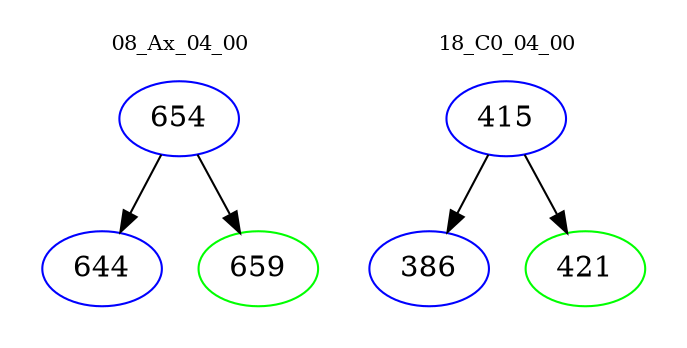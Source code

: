 digraph{
subgraph cluster_0 {
color = white
label = "08_Ax_04_00";
fontsize=10;
T0_654 [label="654", color="blue"]
T0_654 -> T0_644 [color="black"]
T0_644 [label="644", color="blue"]
T0_654 -> T0_659 [color="black"]
T0_659 [label="659", color="green"]
}
subgraph cluster_1 {
color = white
label = "18_C0_04_00";
fontsize=10;
T1_415 [label="415", color="blue"]
T1_415 -> T1_386 [color="black"]
T1_386 [label="386", color="blue"]
T1_415 -> T1_421 [color="black"]
T1_421 [label="421", color="green"]
}
}
